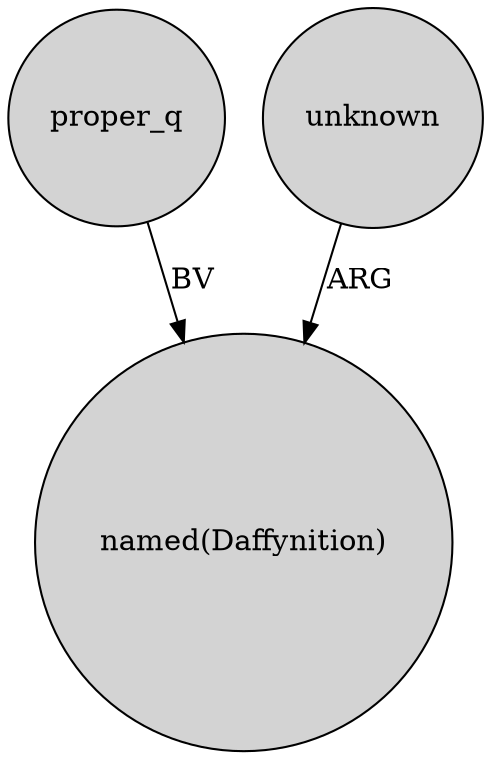 digraph {
	node [shape=circle style=filled]
	proper_q -> "named(Daffynition)" [label=BV]
	unknown -> "named(Daffynition)" [label=ARG]
}
